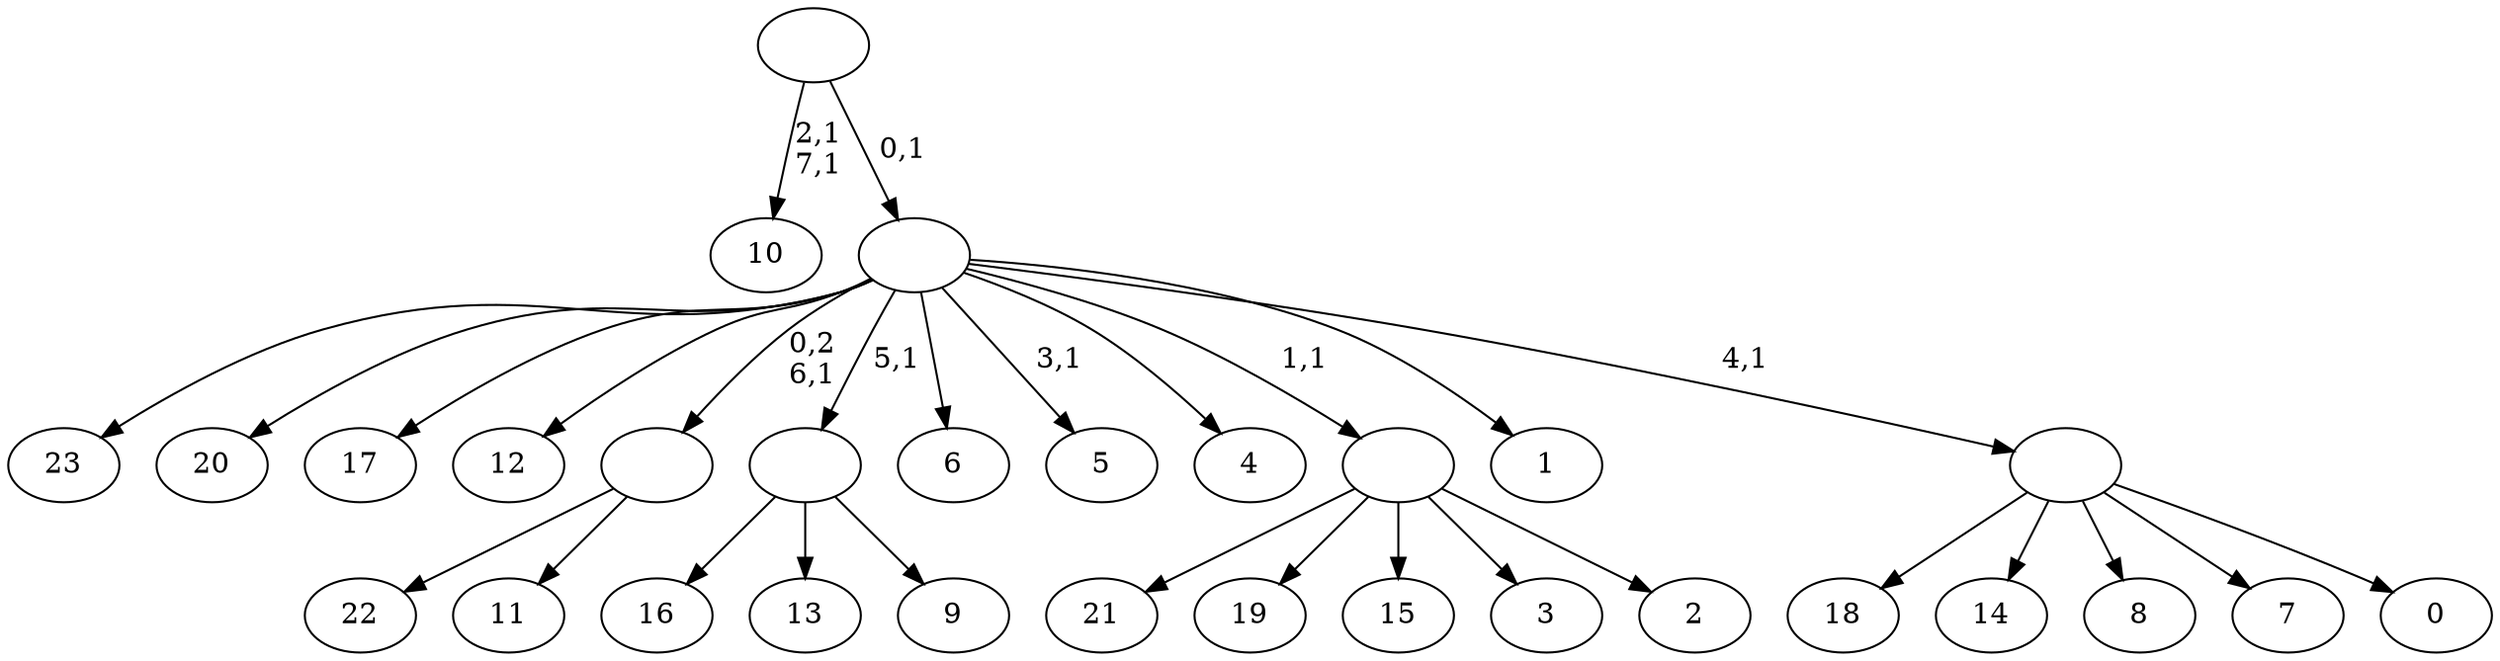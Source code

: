 digraph T {
	32 [label="23"]
	31 [label="22"]
	30 [label="21"]
	29 [label="20"]
	28 [label="19"]
	27 [label="18"]
	26 [label="17"]
	25 [label="16"]
	24 [label="15"]
	23 [label="14"]
	22 [label="13"]
	21 [label="12"]
	20 [label="11"]
	19 [label=""]
	18 [label="10"]
	15 [label="9"]
	14 [label=""]
	13 [label="8"]
	12 [label="7"]
	11 [label="6"]
	10 [label="5"]
	8 [label="4"]
	7 [label="3"]
	6 [label="2"]
	5 [label=""]
	4 [label="1"]
	3 [label="0"]
	2 [label=""]
	1 [label=""]
	0 [label=""]
	19 -> 31 [label=""]
	19 -> 20 [label=""]
	14 -> 25 [label=""]
	14 -> 22 [label=""]
	14 -> 15 [label=""]
	5 -> 30 [label=""]
	5 -> 28 [label=""]
	5 -> 24 [label=""]
	5 -> 7 [label=""]
	5 -> 6 [label=""]
	2 -> 27 [label=""]
	2 -> 23 [label=""]
	2 -> 13 [label=""]
	2 -> 12 [label=""]
	2 -> 3 [label=""]
	1 -> 10 [label="3,1"]
	1 -> 32 [label=""]
	1 -> 29 [label=""]
	1 -> 26 [label=""]
	1 -> 21 [label=""]
	1 -> 19 [label="0,2\n6,1"]
	1 -> 14 [label="5,1"]
	1 -> 11 [label=""]
	1 -> 8 [label=""]
	1 -> 5 [label="1,1"]
	1 -> 4 [label=""]
	1 -> 2 [label="4,1"]
	0 -> 18 [label="2,1\n7,1"]
	0 -> 1 [label="0,1"]
}
